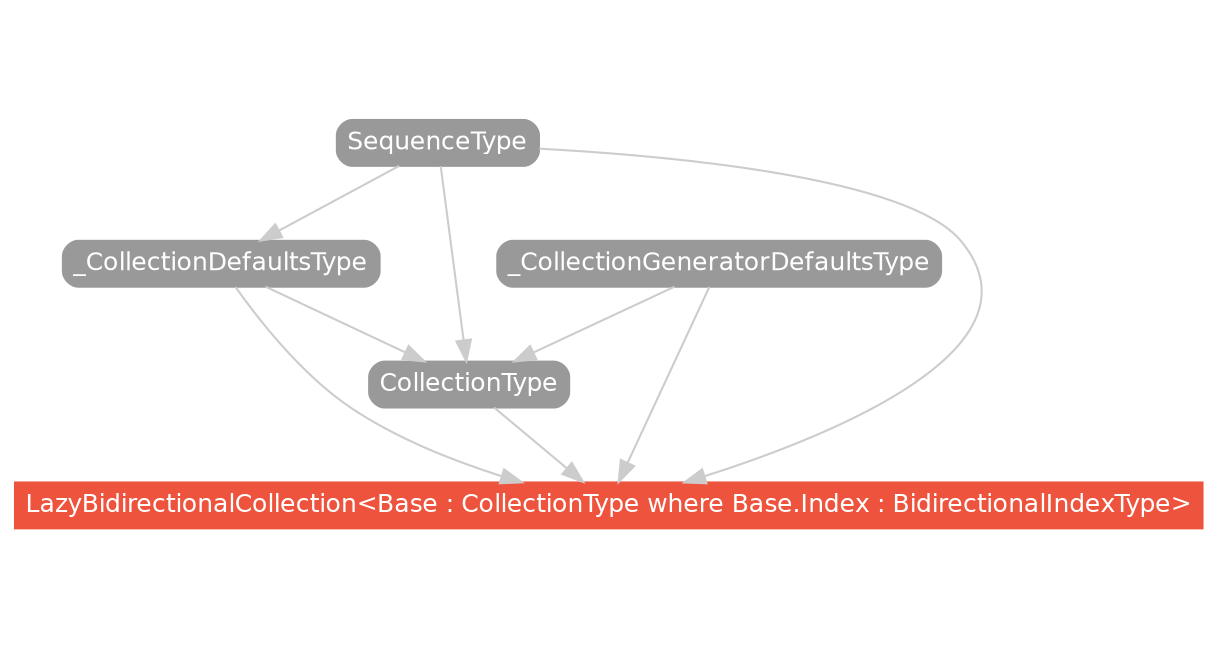 strict digraph "LazyBidirectionalCollection<Base : CollectionType where Base.Index : BidirectionalIndexType> - Type Hierarchy - SwiftDoc.org" {
    pad="0.1,0.8"
    node [shape=box, style="filled,rounded", color="#999999", fillcolor="#999999", fontcolor=white, fontname=Helvetica, fontnames="Helvetica,sansserif", fontsize=12, margin="0.07,0.05", height="0.3"]
    edge [color="#cccccc"]
    "CollectionType" [URL="/protocol/CollectionType/"]
    "LazyBidirectionalCollection<Base : CollectionType where Base.Index : BidirectionalIndexType>" [URL="/type/LazyBidirectionalCollection/", style="filled", fillcolor="#ee543d", color="#ee543d"]
    "SequenceType" [URL="/protocol/SequenceType/"]
    "_CollectionDefaultsType" [URL="/protocol/_CollectionDefaultsType/"]
    "_CollectionGeneratorDefaultsType" [URL="/protocol/_CollectionGeneratorDefaultsType/"]    "CollectionType" -> "LazyBidirectionalCollection<Base : CollectionType where Base.Index : BidirectionalIndexType>"
    "SequenceType" -> "LazyBidirectionalCollection<Base : CollectionType where Base.Index : BidirectionalIndexType>"
    "_CollectionDefaultsType" -> "LazyBidirectionalCollection<Base : CollectionType where Base.Index : BidirectionalIndexType>"
    "_CollectionGeneratorDefaultsType" -> "LazyBidirectionalCollection<Base : CollectionType where Base.Index : BidirectionalIndexType>"
    "SequenceType" -> "CollectionType"
    "_CollectionDefaultsType" -> "CollectionType"
    "_CollectionGeneratorDefaultsType" -> "CollectionType"
    "SequenceType" -> "_CollectionDefaultsType"
    "SequenceType" -> "_CollectionDefaultsType"
    subgraph Types {
        rank = max; "LazyBidirectionalCollection<Base : CollectionType where Base.Index : BidirectionalIndexType>";
    }
}